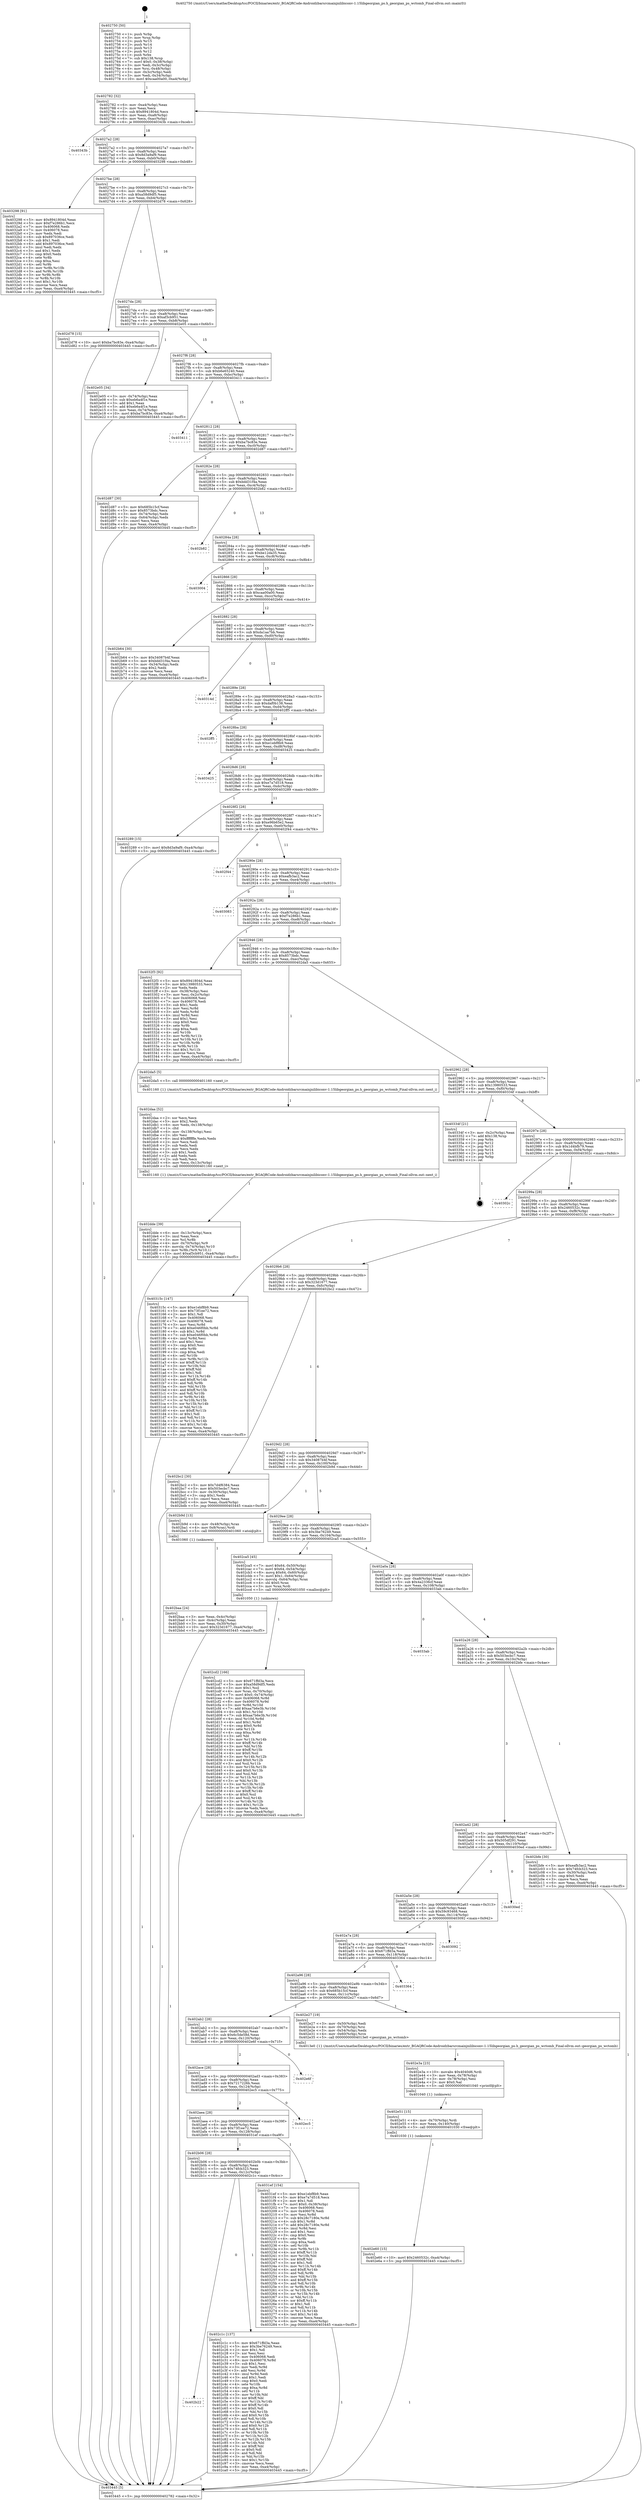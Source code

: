 digraph "0x402750" {
  label = "0x402750 (/mnt/c/Users/mathe/Desktop/tcc/POCII/binaries/extr_BGAQRCode-Androidzbarsrcmainjnilibiconv-1.15libgeorgian_ps.h_georgian_ps_wctomb_Final-ollvm.out::main(0))"
  labelloc = "t"
  node[shape=record]

  Entry [label="",width=0.3,height=0.3,shape=circle,fillcolor=black,style=filled]
  "0x402782" [label="{
     0x402782 [32]\l
     | [instrs]\l
     &nbsp;&nbsp;0x402782 \<+6\>: mov -0xa4(%rbp),%eax\l
     &nbsp;&nbsp;0x402788 \<+2\>: mov %eax,%ecx\l
     &nbsp;&nbsp;0x40278a \<+6\>: sub $0x8941804d,%ecx\l
     &nbsp;&nbsp;0x402790 \<+6\>: mov %eax,-0xa8(%rbp)\l
     &nbsp;&nbsp;0x402796 \<+6\>: mov %ecx,-0xac(%rbp)\l
     &nbsp;&nbsp;0x40279c \<+6\>: je 000000000040343b \<main+0xceb\>\l
  }"]
  "0x40343b" [label="{
     0x40343b\l
  }", style=dashed]
  "0x4027a2" [label="{
     0x4027a2 [28]\l
     | [instrs]\l
     &nbsp;&nbsp;0x4027a2 \<+5\>: jmp 00000000004027a7 \<main+0x57\>\l
     &nbsp;&nbsp;0x4027a7 \<+6\>: mov -0xa8(%rbp),%eax\l
     &nbsp;&nbsp;0x4027ad \<+5\>: sub $0x8d3a9af9,%eax\l
     &nbsp;&nbsp;0x4027b2 \<+6\>: mov %eax,-0xb0(%rbp)\l
     &nbsp;&nbsp;0x4027b8 \<+6\>: je 0000000000403298 \<main+0xb48\>\l
  }"]
  Exit [label="",width=0.3,height=0.3,shape=circle,fillcolor=black,style=filled,peripheries=2]
  "0x403298" [label="{
     0x403298 [91]\l
     | [instrs]\l
     &nbsp;&nbsp;0x403298 \<+5\>: mov $0x8941804d,%eax\l
     &nbsp;&nbsp;0x40329d \<+5\>: mov $0xf7e286b1,%ecx\l
     &nbsp;&nbsp;0x4032a2 \<+7\>: mov 0x406068,%edx\l
     &nbsp;&nbsp;0x4032a9 \<+7\>: mov 0x406078,%esi\l
     &nbsp;&nbsp;0x4032b0 \<+2\>: mov %edx,%edi\l
     &nbsp;&nbsp;0x4032b2 \<+6\>: sub $0x897036ce,%edi\l
     &nbsp;&nbsp;0x4032b8 \<+3\>: sub $0x1,%edi\l
     &nbsp;&nbsp;0x4032bb \<+6\>: add $0x897036ce,%edi\l
     &nbsp;&nbsp;0x4032c1 \<+3\>: imul %edi,%edx\l
     &nbsp;&nbsp;0x4032c4 \<+3\>: and $0x1,%edx\l
     &nbsp;&nbsp;0x4032c7 \<+3\>: cmp $0x0,%edx\l
     &nbsp;&nbsp;0x4032ca \<+4\>: sete %r8b\l
     &nbsp;&nbsp;0x4032ce \<+3\>: cmp $0xa,%esi\l
     &nbsp;&nbsp;0x4032d1 \<+4\>: setl %r9b\l
     &nbsp;&nbsp;0x4032d5 \<+3\>: mov %r8b,%r10b\l
     &nbsp;&nbsp;0x4032d8 \<+3\>: and %r9b,%r10b\l
     &nbsp;&nbsp;0x4032db \<+3\>: xor %r9b,%r8b\l
     &nbsp;&nbsp;0x4032de \<+3\>: or %r8b,%r10b\l
     &nbsp;&nbsp;0x4032e1 \<+4\>: test $0x1,%r10b\l
     &nbsp;&nbsp;0x4032e5 \<+3\>: cmovne %ecx,%eax\l
     &nbsp;&nbsp;0x4032e8 \<+6\>: mov %eax,-0xa4(%rbp)\l
     &nbsp;&nbsp;0x4032ee \<+5\>: jmp 0000000000403445 \<main+0xcf5\>\l
  }"]
  "0x4027be" [label="{
     0x4027be [28]\l
     | [instrs]\l
     &nbsp;&nbsp;0x4027be \<+5\>: jmp 00000000004027c3 \<main+0x73\>\l
     &nbsp;&nbsp;0x4027c3 \<+6\>: mov -0xa8(%rbp),%eax\l
     &nbsp;&nbsp;0x4027c9 \<+5\>: sub $0xa58d9df5,%eax\l
     &nbsp;&nbsp;0x4027ce \<+6\>: mov %eax,-0xb4(%rbp)\l
     &nbsp;&nbsp;0x4027d4 \<+6\>: je 0000000000402d78 \<main+0x628\>\l
  }"]
  "0x402e60" [label="{
     0x402e60 [15]\l
     | [instrs]\l
     &nbsp;&nbsp;0x402e60 \<+10\>: movl $0x2460532c,-0xa4(%rbp)\l
     &nbsp;&nbsp;0x402e6a \<+5\>: jmp 0000000000403445 \<main+0xcf5\>\l
  }"]
  "0x402d78" [label="{
     0x402d78 [15]\l
     | [instrs]\l
     &nbsp;&nbsp;0x402d78 \<+10\>: movl $0xba7bc83e,-0xa4(%rbp)\l
     &nbsp;&nbsp;0x402d82 \<+5\>: jmp 0000000000403445 \<main+0xcf5\>\l
  }"]
  "0x4027da" [label="{
     0x4027da [28]\l
     | [instrs]\l
     &nbsp;&nbsp;0x4027da \<+5\>: jmp 00000000004027df \<main+0x8f\>\l
     &nbsp;&nbsp;0x4027df \<+6\>: mov -0xa8(%rbp),%eax\l
     &nbsp;&nbsp;0x4027e5 \<+5\>: sub $0xaf3cb951,%eax\l
     &nbsp;&nbsp;0x4027ea \<+6\>: mov %eax,-0xb8(%rbp)\l
     &nbsp;&nbsp;0x4027f0 \<+6\>: je 0000000000402e05 \<main+0x6b5\>\l
  }"]
  "0x402e51" [label="{
     0x402e51 [15]\l
     | [instrs]\l
     &nbsp;&nbsp;0x402e51 \<+4\>: mov -0x70(%rbp),%rdi\l
     &nbsp;&nbsp;0x402e55 \<+6\>: mov %eax,-0x140(%rbp)\l
     &nbsp;&nbsp;0x402e5b \<+5\>: call 0000000000401030 \<free@plt\>\l
     | [calls]\l
     &nbsp;&nbsp;0x401030 \{1\} (unknown)\l
  }"]
  "0x402e05" [label="{
     0x402e05 [34]\l
     | [instrs]\l
     &nbsp;&nbsp;0x402e05 \<+3\>: mov -0x74(%rbp),%eax\l
     &nbsp;&nbsp;0x402e08 \<+5\>: sub $0xeb6a4f1e,%eax\l
     &nbsp;&nbsp;0x402e0d \<+3\>: add $0x1,%eax\l
     &nbsp;&nbsp;0x402e10 \<+5\>: add $0xeb6a4f1e,%eax\l
     &nbsp;&nbsp;0x402e15 \<+3\>: mov %eax,-0x74(%rbp)\l
     &nbsp;&nbsp;0x402e18 \<+10\>: movl $0xba7bc83e,-0xa4(%rbp)\l
     &nbsp;&nbsp;0x402e22 \<+5\>: jmp 0000000000403445 \<main+0xcf5\>\l
  }"]
  "0x4027f6" [label="{
     0x4027f6 [28]\l
     | [instrs]\l
     &nbsp;&nbsp;0x4027f6 \<+5\>: jmp 00000000004027fb \<main+0xab\>\l
     &nbsp;&nbsp;0x4027fb \<+6\>: mov -0xa8(%rbp),%eax\l
     &nbsp;&nbsp;0x402801 \<+5\>: sub $0xb6e65240,%eax\l
     &nbsp;&nbsp;0x402806 \<+6\>: mov %eax,-0xbc(%rbp)\l
     &nbsp;&nbsp;0x40280c \<+6\>: je 0000000000403411 \<main+0xcc1\>\l
  }"]
  "0x402e3a" [label="{
     0x402e3a [23]\l
     | [instrs]\l
     &nbsp;&nbsp;0x402e3a \<+10\>: movabs $0x4040d6,%rdi\l
     &nbsp;&nbsp;0x402e44 \<+3\>: mov %eax,-0x78(%rbp)\l
     &nbsp;&nbsp;0x402e47 \<+3\>: mov -0x78(%rbp),%esi\l
     &nbsp;&nbsp;0x402e4a \<+2\>: mov $0x0,%al\l
     &nbsp;&nbsp;0x402e4c \<+5\>: call 0000000000401040 \<printf@plt\>\l
     | [calls]\l
     &nbsp;&nbsp;0x401040 \{1\} (unknown)\l
  }"]
  "0x403411" [label="{
     0x403411\l
  }", style=dashed]
  "0x402812" [label="{
     0x402812 [28]\l
     | [instrs]\l
     &nbsp;&nbsp;0x402812 \<+5\>: jmp 0000000000402817 \<main+0xc7\>\l
     &nbsp;&nbsp;0x402817 \<+6\>: mov -0xa8(%rbp),%eax\l
     &nbsp;&nbsp;0x40281d \<+5\>: sub $0xba7bc83e,%eax\l
     &nbsp;&nbsp;0x402822 \<+6\>: mov %eax,-0xc0(%rbp)\l
     &nbsp;&nbsp;0x402828 \<+6\>: je 0000000000402d87 \<main+0x637\>\l
  }"]
  "0x402dde" [label="{
     0x402dde [39]\l
     | [instrs]\l
     &nbsp;&nbsp;0x402dde \<+6\>: mov -0x13c(%rbp),%ecx\l
     &nbsp;&nbsp;0x402de4 \<+3\>: imul %eax,%ecx\l
     &nbsp;&nbsp;0x402de7 \<+3\>: mov %cl,%r8b\l
     &nbsp;&nbsp;0x402dea \<+4\>: mov -0x70(%rbp),%r9\l
     &nbsp;&nbsp;0x402dee \<+4\>: movslq -0x74(%rbp),%r10\l
     &nbsp;&nbsp;0x402df2 \<+4\>: mov %r8b,(%r9,%r10,1)\l
     &nbsp;&nbsp;0x402df6 \<+10\>: movl $0xaf3cb951,-0xa4(%rbp)\l
     &nbsp;&nbsp;0x402e00 \<+5\>: jmp 0000000000403445 \<main+0xcf5\>\l
  }"]
  "0x402d87" [label="{
     0x402d87 [30]\l
     | [instrs]\l
     &nbsp;&nbsp;0x402d87 \<+5\>: mov $0x685b15cf,%eax\l
     &nbsp;&nbsp;0x402d8c \<+5\>: mov $0x8573bdc,%ecx\l
     &nbsp;&nbsp;0x402d91 \<+3\>: mov -0x74(%rbp),%edx\l
     &nbsp;&nbsp;0x402d94 \<+3\>: cmp -0x64(%rbp),%edx\l
     &nbsp;&nbsp;0x402d97 \<+3\>: cmovl %ecx,%eax\l
     &nbsp;&nbsp;0x402d9a \<+6\>: mov %eax,-0xa4(%rbp)\l
     &nbsp;&nbsp;0x402da0 \<+5\>: jmp 0000000000403445 \<main+0xcf5\>\l
  }"]
  "0x40282e" [label="{
     0x40282e [28]\l
     | [instrs]\l
     &nbsp;&nbsp;0x40282e \<+5\>: jmp 0000000000402833 \<main+0xe3\>\l
     &nbsp;&nbsp;0x402833 \<+6\>: mov -0xa8(%rbp),%eax\l
     &nbsp;&nbsp;0x402839 \<+5\>: sub $0xbdd31f4a,%eax\l
     &nbsp;&nbsp;0x40283e \<+6\>: mov %eax,-0xc4(%rbp)\l
     &nbsp;&nbsp;0x402844 \<+6\>: je 0000000000402b82 \<main+0x432\>\l
  }"]
  "0x402daa" [label="{
     0x402daa [52]\l
     | [instrs]\l
     &nbsp;&nbsp;0x402daa \<+2\>: xor %ecx,%ecx\l
     &nbsp;&nbsp;0x402dac \<+5\>: mov $0x2,%edx\l
     &nbsp;&nbsp;0x402db1 \<+6\>: mov %edx,-0x138(%rbp)\l
     &nbsp;&nbsp;0x402db7 \<+1\>: cltd\l
     &nbsp;&nbsp;0x402db8 \<+6\>: mov -0x138(%rbp),%esi\l
     &nbsp;&nbsp;0x402dbe \<+2\>: idiv %esi\l
     &nbsp;&nbsp;0x402dc0 \<+6\>: imul $0xfffffffe,%edx,%edx\l
     &nbsp;&nbsp;0x402dc6 \<+2\>: mov %ecx,%edi\l
     &nbsp;&nbsp;0x402dc8 \<+2\>: sub %edx,%edi\l
     &nbsp;&nbsp;0x402dca \<+2\>: mov %ecx,%edx\l
     &nbsp;&nbsp;0x402dcc \<+3\>: sub $0x1,%edx\l
     &nbsp;&nbsp;0x402dcf \<+2\>: add %edx,%edi\l
     &nbsp;&nbsp;0x402dd1 \<+2\>: sub %edi,%ecx\l
     &nbsp;&nbsp;0x402dd3 \<+6\>: mov %ecx,-0x13c(%rbp)\l
     &nbsp;&nbsp;0x402dd9 \<+5\>: call 0000000000401160 \<next_i\>\l
     | [calls]\l
     &nbsp;&nbsp;0x401160 \{1\} (/mnt/c/Users/mathe/Desktop/tcc/POCII/binaries/extr_BGAQRCode-Androidzbarsrcmainjnilibiconv-1.15libgeorgian_ps.h_georgian_ps_wctomb_Final-ollvm.out::next_i)\l
  }"]
  "0x402b82" [label="{
     0x402b82\l
  }", style=dashed]
  "0x40284a" [label="{
     0x40284a [28]\l
     | [instrs]\l
     &nbsp;&nbsp;0x40284a \<+5\>: jmp 000000000040284f \<main+0xff\>\l
     &nbsp;&nbsp;0x40284f \<+6\>: mov -0xa8(%rbp),%eax\l
     &nbsp;&nbsp;0x402855 \<+5\>: sub $0xbe12da35,%eax\l
     &nbsp;&nbsp;0x40285a \<+6\>: mov %eax,-0xc8(%rbp)\l
     &nbsp;&nbsp;0x402860 \<+6\>: je 0000000000403004 \<main+0x8b4\>\l
  }"]
  "0x402cd2" [label="{
     0x402cd2 [166]\l
     | [instrs]\l
     &nbsp;&nbsp;0x402cd2 \<+5\>: mov $0x671ffd3a,%ecx\l
     &nbsp;&nbsp;0x402cd7 \<+5\>: mov $0xa58d9df5,%edx\l
     &nbsp;&nbsp;0x402cdc \<+3\>: mov $0x1,%sil\l
     &nbsp;&nbsp;0x402cdf \<+4\>: mov %rax,-0x70(%rbp)\l
     &nbsp;&nbsp;0x402ce3 \<+7\>: movl $0x0,-0x74(%rbp)\l
     &nbsp;&nbsp;0x402cea \<+8\>: mov 0x406068,%r8d\l
     &nbsp;&nbsp;0x402cf2 \<+8\>: mov 0x406078,%r9d\l
     &nbsp;&nbsp;0x402cfa \<+3\>: mov %r8d,%r10d\l
     &nbsp;&nbsp;0x402cfd \<+7\>: add $0xaa7b6e3b,%r10d\l
     &nbsp;&nbsp;0x402d04 \<+4\>: sub $0x1,%r10d\l
     &nbsp;&nbsp;0x402d08 \<+7\>: sub $0xaa7b6e3b,%r10d\l
     &nbsp;&nbsp;0x402d0f \<+4\>: imul %r10d,%r8d\l
     &nbsp;&nbsp;0x402d13 \<+4\>: and $0x1,%r8d\l
     &nbsp;&nbsp;0x402d17 \<+4\>: cmp $0x0,%r8d\l
     &nbsp;&nbsp;0x402d1b \<+4\>: sete %r11b\l
     &nbsp;&nbsp;0x402d1f \<+4\>: cmp $0xa,%r9d\l
     &nbsp;&nbsp;0x402d23 \<+3\>: setl %bl\l
     &nbsp;&nbsp;0x402d26 \<+3\>: mov %r11b,%r14b\l
     &nbsp;&nbsp;0x402d29 \<+4\>: xor $0xff,%r14b\l
     &nbsp;&nbsp;0x402d2d \<+3\>: mov %bl,%r15b\l
     &nbsp;&nbsp;0x402d30 \<+4\>: xor $0xff,%r15b\l
     &nbsp;&nbsp;0x402d34 \<+4\>: xor $0x0,%sil\l
     &nbsp;&nbsp;0x402d38 \<+3\>: mov %r14b,%r12b\l
     &nbsp;&nbsp;0x402d3b \<+4\>: and $0x0,%r12b\l
     &nbsp;&nbsp;0x402d3f \<+3\>: and %sil,%r11b\l
     &nbsp;&nbsp;0x402d42 \<+3\>: mov %r15b,%r13b\l
     &nbsp;&nbsp;0x402d45 \<+4\>: and $0x0,%r13b\l
     &nbsp;&nbsp;0x402d49 \<+3\>: and %sil,%bl\l
     &nbsp;&nbsp;0x402d4c \<+3\>: or %r11b,%r12b\l
     &nbsp;&nbsp;0x402d4f \<+3\>: or %bl,%r13b\l
     &nbsp;&nbsp;0x402d52 \<+3\>: xor %r13b,%r12b\l
     &nbsp;&nbsp;0x402d55 \<+3\>: or %r15b,%r14b\l
     &nbsp;&nbsp;0x402d58 \<+4\>: xor $0xff,%r14b\l
     &nbsp;&nbsp;0x402d5c \<+4\>: or $0x0,%sil\l
     &nbsp;&nbsp;0x402d60 \<+3\>: and %sil,%r14b\l
     &nbsp;&nbsp;0x402d63 \<+3\>: or %r14b,%r12b\l
     &nbsp;&nbsp;0x402d66 \<+4\>: test $0x1,%r12b\l
     &nbsp;&nbsp;0x402d6a \<+3\>: cmovne %edx,%ecx\l
     &nbsp;&nbsp;0x402d6d \<+6\>: mov %ecx,-0xa4(%rbp)\l
     &nbsp;&nbsp;0x402d73 \<+5\>: jmp 0000000000403445 \<main+0xcf5\>\l
  }"]
  "0x403004" [label="{
     0x403004\l
  }", style=dashed]
  "0x402866" [label="{
     0x402866 [28]\l
     | [instrs]\l
     &nbsp;&nbsp;0x402866 \<+5\>: jmp 000000000040286b \<main+0x11b\>\l
     &nbsp;&nbsp;0x40286b \<+6\>: mov -0xa8(%rbp),%eax\l
     &nbsp;&nbsp;0x402871 \<+5\>: sub $0xcaa00a00,%eax\l
     &nbsp;&nbsp;0x402876 \<+6\>: mov %eax,-0xcc(%rbp)\l
     &nbsp;&nbsp;0x40287c \<+6\>: je 0000000000402b64 \<main+0x414\>\l
  }"]
  "0x402b22" [label="{
     0x402b22\l
  }", style=dashed]
  "0x402b64" [label="{
     0x402b64 [30]\l
     | [instrs]\l
     &nbsp;&nbsp;0x402b64 \<+5\>: mov $0x34087b4f,%eax\l
     &nbsp;&nbsp;0x402b69 \<+5\>: mov $0xbdd31f4a,%ecx\l
     &nbsp;&nbsp;0x402b6e \<+3\>: mov -0x34(%rbp),%edx\l
     &nbsp;&nbsp;0x402b71 \<+3\>: cmp $0x2,%edx\l
     &nbsp;&nbsp;0x402b74 \<+3\>: cmovne %ecx,%eax\l
     &nbsp;&nbsp;0x402b77 \<+6\>: mov %eax,-0xa4(%rbp)\l
     &nbsp;&nbsp;0x402b7d \<+5\>: jmp 0000000000403445 \<main+0xcf5\>\l
  }"]
  "0x402882" [label="{
     0x402882 [28]\l
     | [instrs]\l
     &nbsp;&nbsp;0x402882 \<+5\>: jmp 0000000000402887 \<main+0x137\>\l
     &nbsp;&nbsp;0x402887 \<+6\>: mov -0xa8(%rbp),%eax\l
     &nbsp;&nbsp;0x40288d \<+5\>: sub $0xda1aa7bb,%eax\l
     &nbsp;&nbsp;0x402892 \<+6\>: mov %eax,-0xd0(%rbp)\l
     &nbsp;&nbsp;0x402898 \<+6\>: je 000000000040314d \<main+0x9fd\>\l
  }"]
  "0x403445" [label="{
     0x403445 [5]\l
     | [instrs]\l
     &nbsp;&nbsp;0x403445 \<+5\>: jmp 0000000000402782 \<main+0x32\>\l
  }"]
  "0x402750" [label="{
     0x402750 [50]\l
     | [instrs]\l
     &nbsp;&nbsp;0x402750 \<+1\>: push %rbp\l
     &nbsp;&nbsp;0x402751 \<+3\>: mov %rsp,%rbp\l
     &nbsp;&nbsp;0x402754 \<+2\>: push %r15\l
     &nbsp;&nbsp;0x402756 \<+2\>: push %r14\l
     &nbsp;&nbsp;0x402758 \<+2\>: push %r13\l
     &nbsp;&nbsp;0x40275a \<+2\>: push %r12\l
     &nbsp;&nbsp;0x40275c \<+1\>: push %rbx\l
     &nbsp;&nbsp;0x40275d \<+7\>: sub $0x138,%rsp\l
     &nbsp;&nbsp;0x402764 \<+7\>: movl $0x0,-0x38(%rbp)\l
     &nbsp;&nbsp;0x40276b \<+3\>: mov %edi,-0x3c(%rbp)\l
     &nbsp;&nbsp;0x40276e \<+4\>: mov %rsi,-0x48(%rbp)\l
     &nbsp;&nbsp;0x402772 \<+3\>: mov -0x3c(%rbp),%edi\l
     &nbsp;&nbsp;0x402775 \<+3\>: mov %edi,-0x34(%rbp)\l
     &nbsp;&nbsp;0x402778 \<+10\>: movl $0xcaa00a00,-0xa4(%rbp)\l
  }"]
  "0x402c1c" [label="{
     0x402c1c [137]\l
     | [instrs]\l
     &nbsp;&nbsp;0x402c1c \<+5\>: mov $0x671ffd3a,%eax\l
     &nbsp;&nbsp;0x402c21 \<+5\>: mov $0x3be76249,%ecx\l
     &nbsp;&nbsp;0x402c26 \<+2\>: mov $0x1,%dl\l
     &nbsp;&nbsp;0x402c28 \<+2\>: xor %esi,%esi\l
     &nbsp;&nbsp;0x402c2a \<+7\>: mov 0x406068,%edi\l
     &nbsp;&nbsp;0x402c31 \<+8\>: mov 0x406078,%r8d\l
     &nbsp;&nbsp;0x402c39 \<+3\>: sub $0x1,%esi\l
     &nbsp;&nbsp;0x402c3c \<+3\>: mov %edi,%r9d\l
     &nbsp;&nbsp;0x402c3f \<+3\>: add %esi,%r9d\l
     &nbsp;&nbsp;0x402c42 \<+4\>: imul %r9d,%edi\l
     &nbsp;&nbsp;0x402c46 \<+3\>: and $0x1,%edi\l
     &nbsp;&nbsp;0x402c49 \<+3\>: cmp $0x0,%edi\l
     &nbsp;&nbsp;0x402c4c \<+4\>: sete %r10b\l
     &nbsp;&nbsp;0x402c50 \<+4\>: cmp $0xa,%r8d\l
     &nbsp;&nbsp;0x402c54 \<+4\>: setl %r11b\l
     &nbsp;&nbsp;0x402c58 \<+3\>: mov %r10b,%bl\l
     &nbsp;&nbsp;0x402c5b \<+3\>: xor $0xff,%bl\l
     &nbsp;&nbsp;0x402c5e \<+3\>: mov %r11b,%r14b\l
     &nbsp;&nbsp;0x402c61 \<+4\>: xor $0xff,%r14b\l
     &nbsp;&nbsp;0x402c65 \<+3\>: xor $0x0,%dl\l
     &nbsp;&nbsp;0x402c68 \<+3\>: mov %bl,%r15b\l
     &nbsp;&nbsp;0x402c6b \<+4\>: and $0x0,%r15b\l
     &nbsp;&nbsp;0x402c6f \<+3\>: and %dl,%r10b\l
     &nbsp;&nbsp;0x402c72 \<+3\>: mov %r14b,%r12b\l
     &nbsp;&nbsp;0x402c75 \<+4\>: and $0x0,%r12b\l
     &nbsp;&nbsp;0x402c79 \<+3\>: and %dl,%r11b\l
     &nbsp;&nbsp;0x402c7c \<+3\>: or %r10b,%r15b\l
     &nbsp;&nbsp;0x402c7f \<+3\>: or %r11b,%r12b\l
     &nbsp;&nbsp;0x402c82 \<+3\>: xor %r12b,%r15b\l
     &nbsp;&nbsp;0x402c85 \<+3\>: or %r14b,%bl\l
     &nbsp;&nbsp;0x402c88 \<+3\>: xor $0xff,%bl\l
     &nbsp;&nbsp;0x402c8b \<+3\>: or $0x0,%dl\l
     &nbsp;&nbsp;0x402c8e \<+2\>: and %dl,%bl\l
     &nbsp;&nbsp;0x402c90 \<+3\>: or %bl,%r15b\l
     &nbsp;&nbsp;0x402c93 \<+4\>: test $0x1,%r15b\l
     &nbsp;&nbsp;0x402c97 \<+3\>: cmovne %ecx,%eax\l
     &nbsp;&nbsp;0x402c9a \<+6\>: mov %eax,-0xa4(%rbp)\l
     &nbsp;&nbsp;0x402ca0 \<+5\>: jmp 0000000000403445 \<main+0xcf5\>\l
  }"]
  "0x40314d" [label="{
     0x40314d\l
  }", style=dashed]
  "0x40289e" [label="{
     0x40289e [28]\l
     | [instrs]\l
     &nbsp;&nbsp;0x40289e \<+5\>: jmp 00000000004028a3 \<main+0x153\>\l
     &nbsp;&nbsp;0x4028a3 \<+6\>: mov -0xa8(%rbp),%eax\l
     &nbsp;&nbsp;0x4028a9 \<+5\>: sub $0xdaf0b138,%eax\l
     &nbsp;&nbsp;0x4028ae \<+6\>: mov %eax,-0xd4(%rbp)\l
     &nbsp;&nbsp;0x4028b4 \<+6\>: je 0000000000402ff5 \<main+0x8a5\>\l
  }"]
  "0x402b06" [label="{
     0x402b06 [28]\l
     | [instrs]\l
     &nbsp;&nbsp;0x402b06 \<+5\>: jmp 0000000000402b0b \<main+0x3bb\>\l
     &nbsp;&nbsp;0x402b0b \<+6\>: mov -0xa8(%rbp),%eax\l
     &nbsp;&nbsp;0x402b11 \<+5\>: sub $0x74fcb323,%eax\l
     &nbsp;&nbsp;0x402b16 \<+6\>: mov %eax,-0x12c(%rbp)\l
     &nbsp;&nbsp;0x402b1c \<+6\>: je 0000000000402c1c \<main+0x4cc\>\l
  }"]
  "0x402ff5" [label="{
     0x402ff5\l
  }", style=dashed]
  "0x4028ba" [label="{
     0x4028ba [28]\l
     | [instrs]\l
     &nbsp;&nbsp;0x4028ba \<+5\>: jmp 00000000004028bf \<main+0x16f\>\l
     &nbsp;&nbsp;0x4028bf \<+6\>: mov -0xa8(%rbp),%eax\l
     &nbsp;&nbsp;0x4028c5 \<+5\>: sub $0xe1ebf8b9,%eax\l
     &nbsp;&nbsp;0x4028ca \<+6\>: mov %eax,-0xd8(%rbp)\l
     &nbsp;&nbsp;0x4028d0 \<+6\>: je 0000000000403425 \<main+0xcd5\>\l
  }"]
  "0x4031ef" [label="{
     0x4031ef [154]\l
     | [instrs]\l
     &nbsp;&nbsp;0x4031ef \<+5\>: mov $0xe1ebf8b9,%eax\l
     &nbsp;&nbsp;0x4031f4 \<+5\>: mov $0xe7a7d518,%ecx\l
     &nbsp;&nbsp;0x4031f9 \<+2\>: mov $0x1,%dl\l
     &nbsp;&nbsp;0x4031fb \<+7\>: movl $0x0,-0x38(%rbp)\l
     &nbsp;&nbsp;0x403202 \<+7\>: mov 0x406068,%esi\l
     &nbsp;&nbsp;0x403209 \<+7\>: mov 0x406078,%edi\l
     &nbsp;&nbsp;0x403210 \<+3\>: mov %esi,%r8d\l
     &nbsp;&nbsp;0x403213 \<+7\>: sub $0x28c7180e,%r8d\l
     &nbsp;&nbsp;0x40321a \<+4\>: sub $0x1,%r8d\l
     &nbsp;&nbsp;0x40321e \<+7\>: add $0x28c7180e,%r8d\l
     &nbsp;&nbsp;0x403225 \<+4\>: imul %r8d,%esi\l
     &nbsp;&nbsp;0x403229 \<+3\>: and $0x1,%esi\l
     &nbsp;&nbsp;0x40322c \<+3\>: cmp $0x0,%esi\l
     &nbsp;&nbsp;0x40322f \<+4\>: sete %r9b\l
     &nbsp;&nbsp;0x403233 \<+3\>: cmp $0xa,%edi\l
     &nbsp;&nbsp;0x403236 \<+4\>: setl %r10b\l
     &nbsp;&nbsp;0x40323a \<+3\>: mov %r9b,%r11b\l
     &nbsp;&nbsp;0x40323d \<+4\>: xor $0xff,%r11b\l
     &nbsp;&nbsp;0x403241 \<+3\>: mov %r10b,%bl\l
     &nbsp;&nbsp;0x403244 \<+3\>: xor $0xff,%bl\l
     &nbsp;&nbsp;0x403247 \<+3\>: xor $0x1,%dl\l
     &nbsp;&nbsp;0x40324a \<+3\>: mov %r11b,%r14b\l
     &nbsp;&nbsp;0x40324d \<+4\>: and $0xff,%r14b\l
     &nbsp;&nbsp;0x403251 \<+3\>: and %dl,%r9b\l
     &nbsp;&nbsp;0x403254 \<+3\>: mov %bl,%r15b\l
     &nbsp;&nbsp;0x403257 \<+4\>: and $0xff,%r15b\l
     &nbsp;&nbsp;0x40325b \<+3\>: and %dl,%r10b\l
     &nbsp;&nbsp;0x40325e \<+3\>: or %r9b,%r14b\l
     &nbsp;&nbsp;0x403261 \<+3\>: or %r10b,%r15b\l
     &nbsp;&nbsp;0x403264 \<+3\>: xor %r15b,%r14b\l
     &nbsp;&nbsp;0x403267 \<+3\>: or %bl,%r11b\l
     &nbsp;&nbsp;0x40326a \<+4\>: xor $0xff,%r11b\l
     &nbsp;&nbsp;0x40326e \<+3\>: or $0x1,%dl\l
     &nbsp;&nbsp;0x403271 \<+3\>: and %dl,%r11b\l
     &nbsp;&nbsp;0x403274 \<+3\>: or %r11b,%r14b\l
     &nbsp;&nbsp;0x403277 \<+4\>: test $0x1,%r14b\l
     &nbsp;&nbsp;0x40327b \<+3\>: cmovne %ecx,%eax\l
     &nbsp;&nbsp;0x40327e \<+6\>: mov %eax,-0xa4(%rbp)\l
     &nbsp;&nbsp;0x403284 \<+5\>: jmp 0000000000403445 \<main+0xcf5\>\l
  }"]
  "0x403425" [label="{
     0x403425\l
  }", style=dashed]
  "0x4028d6" [label="{
     0x4028d6 [28]\l
     | [instrs]\l
     &nbsp;&nbsp;0x4028d6 \<+5\>: jmp 00000000004028db \<main+0x18b\>\l
     &nbsp;&nbsp;0x4028db \<+6\>: mov -0xa8(%rbp),%eax\l
     &nbsp;&nbsp;0x4028e1 \<+5\>: sub $0xe7a7d518,%eax\l
     &nbsp;&nbsp;0x4028e6 \<+6\>: mov %eax,-0xdc(%rbp)\l
     &nbsp;&nbsp;0x4028ec \<+6\>: je 0000000000403289 \<main+0xb39\>\l
  }"]
  "0x402aea" [label="{
     0x402aea [28]\l
     | [instrs]\l
     &nbsp;&nbsp;0x402aea \<+5\>: jmp 0000000000402aef \<main+0x39f\>\l
     &nbsp;&nbsp;0x402aef \<+6\>: mov -0xa8(%rbp),%eax\l
     &nbsp;&nbsp;0x402af5 \<+5\>: sub $0x73f1ee72,%eax\l
     &nbsp;&nbsp;0x402afa \<+6\>: mov %eax,-0x128(%rbp)\l
     &nbsp;&nbsp;0x402b00 \<+6\>: je 00000000004031ef \<main+0xa9f\>\l
  }"]
  "0x403289" [label="{
     0x403289 [15]\l
     | [instrs]\l
     &nbsp;&nbsp;0x403289 \<+10\>: movl $0x8d3a9af9,-0xa4(%rbp)\l
     &nbsp;&nbsp;0x403293 \<+5\>: jmp 0000000000403445 \<main+0xcf5\>\l
  }"]
  "0x4028f2" [label="{
     0x4028f2 [28]\l
     | [instrs]\l
     &nbsp;&nbsp;0x4028f2 \<+5\>: jmp 00000000004028f7 \<main+0x1a7\>\l
     &nbsp;&nbsp;0x4028f7 \<+6\>: mov -0xa8(%rbp),%eax\l
     &nbsp;&nbsp;0x4028fd \<+5\>: sub $0xe96b65e2,%eax\l
     &nbsp;&nbsp;0x402902 \<+6\>: mov %eax,-0xe0(%rbp)\l
     &nbsp;&nbsp;0x402908 \<+6\>: je 0000000000402f44 \<main+0x7f4\>\l
  }"]
  "0x402ec5" [label="{
     0x402ec5\l
  }", style=dashed]
  "0x402f44" [label="{
     0x402f44\l
  }", style=dashed]
  "0x40290e" [label="{
     0x40290e [28]\l
     | [instrs]\l
     &nbsp;&nbsp;0x40290e \<+5\>: jmp 0000000000402913 \<main+0x1c3\>\l
     &nbsp;&nbsp;0x402913 \<+6\>: mov -0xa8(%rbp),%eax\l
     &nbsp;&nbsp;0x402919 \<+5\>: sub $0xeafb3ac2,%eax\l
     &nbsp;&nbsp;0x40291e \<+6\>: mov %eax,-0xe4(%rbp)\l
     &nbsp;&nbsp;0x402924 \<+6\>: je 0000000000403083 \<main+0x933\>\l
  }"]
  "0x402ace" [label="{
     0x402ace [28]\l
     | [instrs]\l
     &nbsp;&nbsp;0x402ace \<+5\>: jmp 0000000000402ad3 \<main+0x383\>\l
     &nbsp;&nbsp;0x402ad3 \<+6\>: mov -0xa8(%rbp),%eax\l
     &nbsp;&nbsp;0x402ad9 \<+5\>: sub $0x7217226b,%eax\l
     &nbsp;&nbsp;0x402ade \<+6\>: mov %eax,-0x124(%rbp)\l
     &nbsp;&nbsp;0x402ae4 \<+6\>: je 0000000000402ec5 \<main+0x775\>\l
  }"]
  "0x403083" [label="{
     0x403083\l
  }", style=dashed]
  "0x40292a" [label="{
     0x40292a [28]\l
     | [instrs]\l
     &nbsp;&nbsp;0x40292a \<+5\>: jmp 000000000040292f \<main+0x1df\>\l
     &nbsp;&nbsp;0x40292f \<+6\>: mov -0xa8(%rbp),%eax\l
     &nbsp;&nbsp;0x402935 \<+5\>: sub $0xf7e286b1,%eax\l
     &nbsp;&nbsp;0x40293a \<+6\>: mov %eax,-0xe8(%rbp)\l
     &nbsp;&nbsp;0x402940 \<+6\>: je 00000000004032f3 \<main+0xba3\>\l
  }"]
  "0x402e6f" [label="{
     0x402e6f\l
  }", style=dashed]
  "0x4032f3" [label="{
     0x4032f3 [92]\l
     | [instrs]\l
     &nbsp;&nbsp;0x4032f3 \<+5\>: mov $0x8941804d,%eax\l
     &nbsp;&nbsp;0x4032f8 \<+5\>: mov $0x13980533,%ecx\l
     &nbsp;&nbsp;0x4032fd \<+2\>: xor %edx,%edx\l
     &nbsp;&nbsp;0x4032ff \<+3\>: mov -0x38(%rbp),%esi\l
     &nbsp;&nbsp;0x403302 \<+3\>: mov %esi,-0x2c(%rbp)\l
     &nbsp;&nbsp;0x403305 \<+7\>: mov 0x406068,%esi\l
     &nbsp;&nbsp;0x40330c \<+7\>: mov 0x406078,%edi\l
     &nbsp;&nbsp;0x403313 \<+3\>: sub $0x1,%edx\l
     &nbsp;&nbsp;0x403316 \<+3\>: mov %esi,%r8d\l
     &nbsp;&nbsp;0x403319 \<+3\>: add %edx,%r8d\l
     &nbsp;&nbsp;0x40331c \<+4\>: imul %r8d,%esi\l
     &nbsp;&nbsp;0x403320 \<+3\>: and $0x1,%esi\l
     &nbsp;&nbsp;0x403323 \<+3\>: cmp $0x0,%esi\l
     &nbsp;&nbsp;0x403326 \<+4\>: sete %r9b\l
     &nbsp;&nbsp;0x40332a \<+3\>: cmp $0xa,%edi\l
     &nbsp;&nbsp;0x40332d \<+4\>: setl %r10b\l
     &nbsp;&nbsp;0x403331 \<+3\>: mov %r9b,%r11b\l
     &nbsp;&nbsp;0x403334 \<+3\>: and %r10b,%r11b\l
     &nbsp;&nbsp;0x403337 \<+3\>: xor %r10b,%r9b\l
     &nbsp;&nbsp;0x40333a \<+3\>: or %r9b,%r11b\l
     &nbsp;&nbsp;0x40333d \<+4\>: test $0x1,%r11b\l
     &nbsp;&nbsp;0x403341 \<+3\>: cmovne %ecx,%eax\l
     &nbsp;&nbsp;0x403344 \<+6\>: mov %eax,-0xa4(%rbp)\l
     &nbsp;&nbsp;0x40334a \<+5\>: jmp 0000000000403445 \<main+0xcf5\>\l
  }"]
  "0x402946" [label="{
     0x402946 [28]\l
     | [instrs]\l
     &nbsp;&nbsp;0x402946 \<+5\>: jmp 000000000040294b \<main+0x1fb\>\l
     &nbsp;&nbsp;0x40294b \<+6\>: mov -0xa8(%rbp),%eax\l
     &nbsp;&nbsp;0x402951 \<+5\>: sub $0x8573bdc,%eax\l
     &nbsp;&nbsp;0x402956 \<+6\>: mov %eax,-0xec(%rbp)\l
     &nbsp;&nbsp;0x40295c \<+6\>: je 0000000000402da5 \<main+0x655\>\l
  }"]
  "0x402ab2" [label="{
     0x402ab2 [28]\l
     | [instrs]\l
     &nbsp;&nbsp;0x402ab2 \<+5\>: jmp 0000000000402ab7 \<main+0x367\>\l
     &nbsp;&nbsp;0x402ab7 \<+6\>: mov -0xa8(%rbp),%eax\l
     &nbsp;&nbsp;0x402abd \<+5\>: sub $0x6c5de58d,%eax\l
     &nbsp;&nbsp;0x402ac2 \<+6\>: mov %eax,-0x120(%rbp)\l
     &nbsp;&nbsp;0x402ac8 \<+6\>: je 0000000000402e6f \<main+0x71f\>\l
  }"]
  "0x402da5" [label="{
     0x402da5 [5]\l
     | [instrs]\l
     &nbsp;&nbsp;0x402da5 \<+5\>: call 0000000000401160 \<next_i\>\l
     | [calls]\l
     &nbsp;&nbsp;0x401160 \{1\} (/mnt/c/Users/mathe/Desktop/tcc/POCII/binaries/extr_BGAQRCode-Androidzbarsrcmainjnilibiconv-1.15libgeorgian_ps.h_georgian_ps_wctomb_Final-ollvm.out::next_i)\l
  }"]
  "0x402962" [label="{
     0x402962 [28]\l
     | [instrs]\l
     &nbsp;&nbsp;0x402962 \<+5\>: jmp 0000000000402967 \<main+0x217\>\l
     &nbsp;&nbsp;0x402967 \<+6\>: mov -0xa8(%rbp),%eax\l
     &nbsp;&nbsp;0x40296d \<+5\>: sub $0x13980533,%eax\l
     &nbsp;&nbsp;0x402972 \<+6\>: mov %eax,-0xf0(%rbp)\l
     &nbsp;&nbsp;0x402978 \<+6\>: je 000000000040334f \<main+0xbff\>\l
  }"]
  "0x402e27" [label="{
     0x402e27 [19]\l
     | [instrs]\l
     &nbsp;&nbsp;0x402e27 \<+3\>: mov -0x50(%rbp),%edi\l
     &nbsp;&nbsp;0x402e2a \<+4\>: mov -0x70(%rbp),%rsi\l
     &nbsp;&nbsp;0x402e2e \<+3\>: mov -0x54(%rbp),%edx\l
     &nbsp;&nbsp;0x402e31 \<+4\>: mov -0x60(%rbp),%rcx\l
     &nbsp;&nbsp;0x402e35 \<+5\>: call 00000000004013e0 \<georgian_ps_wctomb\>\l
     | [calls]\l
     &nbsp;&nbsp;0x4013e0 \{1\} (/mnt/c/Users/mathe/Desktop/tcc/POCII/binaries/extr_BGAQRCode-Androidzbarsrcmainjnilibiconv-1.15libgeorgian_ps.h_georgian_ps_wctomb_Final-ollvm.out::georgian_ps_wctomb)\l
  }"]
  "0x40334f" [label="{
     0x40334f [21]\l
     | [instrs]\l
     &nbsp;&nbsp;0x40334f \<+3\>: mov -0x2c(%rbp),%eax\l
     &nbsp;&nbsp;0x403352 \<+7\>: add $0x138,%rsp\l
     &nbsp;&nbsp;0x403359 \<+1\>: pop %rbx\l
     &nbsp;&nbsp;0x40335a \<+2\>: pop %r12\l
     &nbsp;&nbsp;0x40335c \<+2\>: pop %r13\l
     &nbsp;&nbsp;0x40335e \<+2\>: pop %r14\l
     &nbsp;&nbsp;0x403360 \<+2\>: pop %r15\l
     &nbsp;&nbsp;0x403362 \<+1\>: pop %rbp\l
     &nbsp;&nbsp;0x403363 \<+1\>: ret\l
  }"]
  "0x40297e" [label="{
     0x40297e [28]\l
     | [instrs]\l
     &nbsp;&nbsp;0x40297e \<+5\>: jmp 0000000000402983 \<main+0x233\>\l
     &nbsp;&nbsp;0x402983 \<+6\>: mov -0xa8(%rbp),%eax\l
     &nbsp;&nbsp;0x402989 \<+5\>: sub $0x1d4bfb79,%eax\l
     &nbsp;&nbsp;0x40298e \<+6\>: mov %eax,-0xf4(%rbp)\l
     &nbsp;&nbsp;0x402994 \<+6\>: je 000000000040302c \<main+0x8dc\>\l
  }"]
  "0x402a96" [label="{
     0x402a96 [28]\l
     | [instrs]\l
     &nbsp;&nbsp;0x402a96 \<+5\>: jmp 0000000000402a9b \<main+0x34b\>\l
     &nbsp;&nbsp;0x402a9b \<+6\>: mov -0xa8(%rbp),%eax\l
     &nbsp;&nbsp;0x402aa1 \<+5\>: sub $0x685b15cf,%eax\l
     &nbsp;&nbsp;0x402aa6 \<+6\>: mov %eax,-0x11c(%rbp)\l
     &nbsp;&nbsp;0x402aac \<+6\>: je 0000000000402e27 \<main+0x6d7\>\l
  }"]
  "0x40302c" [label="{
     0x40302c\l
  }", style=dashed]
  "0x40299a" [label="{
     0x40299a [28]\l
     | [instrs]\l
     &nbsp;&nbsp;0x40299a \<+5\>: jmp 000000000040299f \<main+0x24f\>\l
     &nbsp;&nbsp;0x40299f \<+6\>: mov -0xa8(%rbp),%eax\l
     &nbsp;&nbsp;0x4029a5 \<+5\>: sub $0x2460532c,%eax\l
     &nbsp;&nbsp;0x4029aa \<+6\>: mov %eax,-0xf8(%rbp)\l
     &nbsp;&nbsp;0x4029b0 \<+6\>: je 000000000040315c \<main+0xa0c\>\l
  }"]
  "0x403364" [label="{
     0x403364\l
  }", style=dashed]
  "0x40315c" [label="{
     0x40315c [147]\l
     | [instrs]\l
     &nbsp;&nbsp;0x40315c \<+5\>: mov $0xe1ebf8b9,%eax\l
     &nbsp;&nbsp;0x403161 \<+5\>: mov $0x73f1ee72,%ecx\l
     &nbsp;&nbsp;0x403166 \<+2\>: mov $0x1,%dl\l
     &nbsp;&nbsp;0x403168 \<+7\>: mov 0x406068,%esi\l
     &nbsp;&nbsp;0x40316f \<+7\>: mov 0x406078,%edi\l
     &nbsp;&nbsp;0x403176 \<+3\>: mov %esi,%r8d\l
     &nbsp;&nbsp;0x403179 \<+7\>: add $0xe046f0bb,%r8d\l
     &nbsp;&nbsp;0x403180 \<+4\>: sub $0x1,%r8d\l
     &nbsp;&nbsp;0x403184 \<+7\>: sub $0xe046f0bb,%r8d\l
     &nbsp;&nbsp;0x40318b \<+4\>: imul %r8d,%esi\l
     &nbsp;&nbsp;0x40318f \<+3\>: and $0x1,%esi\l
     &nbsp;&nbsp;0x403192 \<+3\>: cmp $0x0,%esi\l
     &nbsp;&nbsp;0x403195 \<+4\>: sete %r9b\l
     &nbsp;&nbsp;0x403199 \<+3\>: cmp $0xa,%edi\l
     &nbsp;&nbsp;0x40319c \<+4\>: setl %r10b\l
     &nbsp;&nbsp;0x4031a0 \<+3\>: mov %r9b,%r11b\l
     &nbsp;&nbsp;0x4031a3 \<+4\>: xor $0xff,%r11b\l
     &nbsp;&nbsp;0x4031a7 \<+3\>: mov %r10b,%bl\l
     &nbsp;&nbsp;0x4031aa \<+3\>: xor $0xff,%bl\l
     &nbsp;&nbsp;0x4031ad \<+3\>: xor $0x1,%dl\l
     &nbsp;&nbsp;0x4031b0 \<+3\>: mov %r11b,%r14b\l
     &nbsp;&nbsp;0x4031b3 \<+4\>: and $0xff,%r14b\l
     &nbsp;&nbsp;0x4031b7 \<+3\>: and %dl,%r9b\l
     &nbsp;&nbsp;0x4031ba \<+3\>: mov %bl,%r15b\l
     &nbsp;&nbsp;0x4031bd \<+4\>: and $0xff,%r15b\l
     &nbsp;&nbsp;0x4031c1 \<+3\>: and %dl,%r10b\l
     &nbsp;&nbsp;0x4031c4 \<+3\>: or %r9b,%r14b\l
     &nbsp;&nbsp;0x4031c7 \<+3\>: or %r10b,%r15b\l
     &nbsp;&nbsp;0x4031ca \<+3\>: xor %r15b,%r14b\l
     &nbsp;&nbsp;0x4031cd \<+3\>: or %bl,%r11b\l
     &nbsp;&nbsp;0x4031d0 \<+4\>: xor $0xff,%r11b\l
     &nbsp;&nbsp;0x4031d4 \<+3\>: or $0x1,%dl\l
     &nbsp;&nbsp;0x4031d7 \<+3\>: and %dl,%r11b\l
     &nbsp;&nbsp;0x4031da \<+3\>: or %r11b,%r14b\l
     &nbsp;&nbsp;0x4031dd \<+4\>: test $0x1,%r14b\l
     &nbsp;&nbsp;0x4031e1 \<+3\>: cmovne %ecx,%eax\l
     &nbsp;&nbsp;0x4031e4 \<+6\>: mov %eax,-0xa4(%rbp)\l
     &nbsp;&nbsp;0x4031ea \<+5\>: jmp 0000000000403445 \<main+0xcf5\>\l
  }"]
  "0x4029b6" [label="{
     0x4029b6 [28]\l
     | [instrs]\l
     &nbsp;&nbsp;0x4029b6 \<+5\>: jmp 00000000004029bb \<main+0x26b\>\l
     &nbsp;&nbsp;0x4029bb \<+6\>: mov -0xa8(%rbp),%eax\l
     &nbsp;&nbsp;0x4029c1 \<+5\>: sub $0x323d1677,%eax\l
     &nbsp;&nbsp;0x4029c6 \<+6\>: mov %eax,-0xfc(%rbp)\l
     &nbsp;&nbsp;0x4029cc \<+6\>: je 0000000000402bc2 \<main+0x472\>\l
  }"]
  "0x402a7a" [label="{
     0x402a7a [28]\l
     | [instrs]\l
     &nbsp;&nbsp;0x402a7a \<+5\>: jmp 0000000000402a7f \<main+0x32f\>\l
     &nbsp;&nbsp;0x402a7f \<+6\>: mov -0xa8(%rbp),%eax\l
     &nbsp;&nbsp;0x402a85 \<+5\>: sub $0x671ffd3a,%eax\l
     &nbsp;&nbsp;0x402a8a \<+6\>: mov %eax,-0x118(%rbp)\l
     &nbsp;&nbsp;0x402a90 \<+6\>: je 0000000000403364 \<main+0xc14\>\l
  }"]
  "0x402bc2" [label="{
     0x402bc2 [30]\l
     | [instrs]\l
     &nbsp;&nbsp;0x402bc2 \<+5\>: mov $0x7d4f6384,%eax\l
     &nbsp;&nbsp;0x402bc7 \<+5\>: mov $0x503ecbc7,%ecx\l
     &nbsp;&nbsp;0x402bcc \<+3\>: mov -0x30(%rbp),%edx\l
     &nbsp;&nbsp;0x402bcf \<+3\>: cmp $0x1,%edx\l
     &nbsp;&nbsp;0x402bd2 \<+3\>: cmovl %ecx,%eax\l
     &nbsp;&nbsp;0x402bd5 \<+6\>: mov %eax,-0xa4(%rbp)\l
     &nbsp;&nbsp;0x402bdb \<+5\>: jmp 0000000000403445 \<main+0xcf5\>\l
  }"]
  "0x4029d2" [label="{
     0x4029d2 [28]\l
     | [instrs]\l
     &nbsp;&nbsp;0x4029d2 \<+5\>: jmp 00000000004029d7 \<main+0x287\>\l
     &nbsp;&nbsp;0x4029d7 \<+6\>: mov -0xa8(%rbp),%eax\l
     &nbsp;&nbsp;0x4029dd \<+5\>: sub $0x34087b4f,%eax\l
     &nbsp;&nbsp;0x4029e2 \<+6\>: mov %eax,-0x100(%rbp)\l
     &nbsp;&nbsp;0x4029e8 \<+6\>: je 0000000000402b9d \<main+0x44d\>\l
  }"]
  "0x403092" [label="{
     0x403092\l
  }", style=dashed]
  "0x402b9d" [label="{
     0x402b9d [13]\l
     | [instrs]\l
     &nbsp;&nbsp;0x402b9d \<+4\>: mov -0x48(%rbp),%rax\l
     &nbsp;&nbsp;0x402ba1 \<+4\>: mov 0x8(%rax),%rdi\l
     &nbsp;&nbsp;0x402ba5 \<+5\>: call 0000000000401060 \<atoi@plt\>\l
     | [calls]\l
     &nbsp;&nbsp;0x401060 \{1\} (unknown)\l
  }"]
  "0x4029ee" [label="{
     0x4029ee [28]\l
     | [instrs]\l
     &nbsp;&nbsp;0x4029ee \<+5\>: jmp 00000000004029f3 \<main+0x2a3\>\l
     &nbsp;&nbsp;0x4029f3 \<+6\>: mov -0xa8(%rbp),%eax\l
     &nbsp;&nbsp;0x4029f9 \<+5\>: sub $0x3be76249,%eax\l
     &nbsp;&nbsp;0x4029fe \<+6\>: mov %eax,-0x104(%rbp)\l
     &nbsp;&nbsp;0x402a04 \<+6\>: je 0000000000402ca5 \<main+0x555\>\l
  }"]
  "0x402baa" [label="{
     0x402baa [24]\l
     | [instrs]\l
     &nbsp;&nbsp;0x402baa \<+3\>: mov %eax,-0x4c(%rbp)\l
     &nbsp;&nbsp;0x402bad \<+3\>: mov -0x4c(%rbp),%eax\l
     &nbsp;&nbsp;0x402bb0 \<+3\>: mov %eax,-0x30(%rbp)\l
     &nbsp;&nbsp;0x402bb3 \<+10\>: movl $0x323d1677,-0xa4(%rbp)\l
     &nbsp;&nbsp;0x402bbd \<+5\>: jmp 0000000000403445 \<main+0xcf5\>\l
  }"]
  "0x402a5e" [label="{
     0x402a5e [28]\l
     | [instrs]\l
     &nbsp;&nbsp;0x402a5e \<+5\>: jmp 0000000000402a63 \<main+0x313\>\l
     &nbsp;&nbsp;0x402a63 \<+6\>: mov -0xa8(%rbp),%eax\l
     &nbsp;&nbsp;0x402a69 \<+5\>: sub $0x59c93468,%eax\l
     &nbsp;&nbsp;0x402a6e \<+6\>: mov %eax,-0x114(%rbp)\l
     &nbsp;&nbsp;0x402a74 \<+6\>: je 0000000000403092 \<main+0x942\>\l
  }"]
  "0x402ca5" [label="{
     0x402ca5 [45]\l
     | [instrs]\l
     &nbsp;&nbsp;0x402ca5 \<+7\>: movl $0x64,-0x50(%rbp)\l
     &nbsp;&nbsp;0x402cac \<+7\>: movl $0x64,-0x54(%rbp)\l
     &nbsp;&nbsp;0x402cb3 \<+8\>: movq $0x64,-0x60(%rbp)\l
     &nbsp;&nbsp;0x402cbb \<+7\>: movl $0x1,-0x64(%rbp)\l
     &nbsp;&nbsp;0x402cc2 \<+4\>: movslq -0x64(%rbp),%rax\l
     &nbsp;&nbsp;0x402cc6 \<+4\>: shl $0x0,%rax\l
     &nbsp;&nbsp;0x402cca \<+3\>: mov %rax,%rdi\l
     &nbsp;&nbsp;0x402ccd \<+5\>: call 0000000000401050 \<malloc@plt\>\l
     | [calls]\l
     &nbsp;&nbsp;0x401050 \{1\} (unknown)\l
  }"]
  "0x402a0a" [label="{
     0x402a0a [28]\l
     | [instrs]\l
     &nbsp;&nbsp;0x402a0a \<+5\>: jmp 0000000000402a0f \<main+0x2bf\>\l
     &nbsp;&nbsp;0x402a0f \<+6\>: mov -0xa8(%rbp),%eax\l
     &nbsp;&nbsp;0x402a15 \<+5\>: sub $0x4a2336cf,%eax\l
     &nbsp;&nbsp;0x402a1a \<+6\>: mov %eax,-0x108(%rbp)\l
     &nbsp;&nbsp;0x402a20 \<+6\>: je 00000000004033ab \<main+0xc5b\>\l
  }"]
  "0x4030ed" [label="{
     0x4030ed\l
  }", style=dashed]
  "0x4033ab" [label="{
     0x4033ab\l
  }", style=dashed]
  "0x402a26" [label="{
     0x402a26 [28]\l
     | [instrs]\l
     &nbsp;&nbsp;0x402a26 \<+5\>: jmp 0000000000402a2b \<main+0x2db\>\l
     &nbsp;&nbsp;0x402a2b \<+6\>: mov -0xa8(%rbp),%eax\l
     &nbsp;&nbsp;0x402a31 \<+5\>: sub $0x503ecbc7,%eax\l
     &nbsp;&nbsp;0x402a36 \<+6\>: mov %eax,-0x10c(%rbp)\l
     &nbsp;&nbsp;0x402a3c \<+6\>: je 0000000000402bfe \<main+0x4ae\>\l
  }"]
  "0x402a42" [label="{
     0x402a42 [28]\l
     | [instrs]\l
     &nbsp;&nbsp;0x402a42 \<+5\>: jmp 0000000000402a47 \<main+0x2f7\>\l
     &nbsp;&nbsp;0x402a47 \<+6\>: mov -0xa8(%rbp),%eax\l
     &nbsp;&nbsp;0x402a4d \<+5\>: sub $0x505df291,%eax\l
     &nbsp;&nbsp;0x402a52 \<+6\>: mov %eax,-0x110(%rbp)\l
     &nbsp;&nbsp;0x402a58 \<+6\>: je 00000000004030ed \<main+0x99d\>\l
  }"]
  "0x402bfe" [label="{
     0x402bfe [30]\l
     | [instrs]\l
     &nbsp;&nbsp;0x402bfe \<+5\>: mov $0xeafb3ac2,%eax\l
     &nbsp;&nbsp;0x402c03 \<+5\>: mov $0x74fcb323,%ecx\l
     &nbsp;&nbsp;0x402c08 \<+3\>: mov -0x30(%rbp),%edx\l
     &nbsp;&nbsp;0x402c0b \<+3\>: cmp $0x0,%edx\l
     &nbsp;&nbsp;0x402c0e \<+3\>: cmove %ecx,%eax\l
     &nbsp;&nbsp;0x402c11 \<+6\>: mov %eax,-0xa4(%rbp)\l
     &nbsp;&nbsp;0x402c17 \<+5\>: jmp 0000000000403445 \<main+0xcf5\>\l
  }"]
  Entry -> "0x402750" [label=" 1"]
  "0x402782" -> "0x40343b" [label=" 0"]
  "0x402782" -> "0x4027a2" [label=" 18"]
  "0x40334f" -> Exit [label=" 1"]
  "0x4027a2" -> "0x403298" [label=" 1"]
  "0x4027a2" -> "0x4027be" [label=" 17"]
  "0x4032f3" -> "0x403445" [label=" 1"]
  "0x4027be" -> "0x402d78" [label=" 1"]
  "0x4027be" -> "0x4027da" [label=" 16"]
  "0x403298" -> "0x403445" [label=" 1"]
  "0x4027da" -> "0x402e05" [label=" 1"]
  "0x4027da" -> "0x4027f6" [label=" 15"]
  "0x403289" -> "0x403445" [label=" 1"]
  "0x4027f6" -> "0x403411" [label=" 0"]
  "0x4027f6" -> "0x402812" [label=" 15"]
  "0x4031ef" -> "0x403445" [label=" 1"]
  "0x402812" -> "0x402d87" [label=" 2"]
  "0x402812" -> "0x40282e" [label=" 13"]
  "0x40315c" -> "0x403445" [label=" 1"]
  "0x40282e" -> "0x402b82" [label=" 0"]
  "0x40282e" -> "0x40284a" [label=" 13"]
  "0x402e60" -> "0x403445" [label=" 1"]
  "0x40284a" -> "0x403004" [label=" 0"]
  "0x40284a" -> "0x402866" [label=" 13"]
  "0x402e51" -> "0x402e60" [label=" 1"]
  "0x402866" -> "0x402b64" [label=" 1"]
  "0x402866" -> "0x402882" [label=" 12"]
  "0x402b64" -> "0x403445" [label=" 1"]
  "0x402750" -> "0x402782" [label=" 1"]
  "0x403445" -> "0x402782" [label=" 17"]
  "0x402e3a" -> "0x402e51" [label=" 1"]
  "0x402882" -> "0x40314d" [label=" 0"]
  "0x402882" -> "0x40289e" [label=" 12"]
  "0x402e27" -> "0x402e3a" [label=" 1"]
  "0x40289e" -> "0x402ff5" [label=" 0"]
  "0x40289e" -> "0x4028ba" [label=" 12"]
  "0x402dde" -> "0x403445" [label=" 1"]
  "0x4028ba" -> "0x403425" [label=" 0"]
  "0x4028ba" -> "0x4028d6" [label=" 12"]
  "0x402daa" -> "0x402dde" [label=" 1"]
  "0x4028d6" -> "0x403289" [label=" 1"]
  "0x4028d6" -> "0x4028f2" [label=" 11"]
  "0x402d87" -> "0x403445" [label=" 2"]
  "0x4028f2" -> "0x402f44" [label=" 0"]
  "0x4028f2" -> "0x40290e" [label=" 11"]
  "0x402d78" -> "0x403445" [label=" 1"]
  "0x40290e" -> "0x403083" [label=" 0"]
  "0x40290e" -> "0x40292a" [label=" 11"]
  "0x402ca5" -> "0x402cd2" [label=" 1"]
  "0x40292a" -> "0x4032f3" [label=" 1"]
  "0x40292a" -> "0x402946" [label=" 10"]
  "0x402c1c" -> "0x403445" [label=" 1"]
  "0x402946" -> "0x402da5" [label=" 1"]
  "0x402946" -> "0x402962" [label=" 9"]
  "0x402b06" -> "0x402c1c" [label=" 1"]
  "0x402962" -> "0x40334f" [label=" 1"]
  "0x402962" -> "0x40297e" [label=" 8"]
  "0x402e05" -> "0x403445" [label=" 1"]
  "0x40297e" -> "0x40302c" [label=" 0"]
  "0x40297e" -> "0x40299a" [label=" 8"]
  "0x402aea" -> "0x4031ef" [label=" 1"]
  "0x40299a" -> "0x40315c" [label=" 1"]
  "0x40299a" -> "0x4029b6" [label=" 7"]
  "0x402da5" -> "0x402daa" [label=" 1"]
  "0x4029b6" -> "0x402bc2" [label=" 1"]
  "0x4029b6" -> "0x4029d2" [label=" 6"]
  "0x402ace" -> "0x402ec5" [label=" 0"]
  "0x4029d2" -> "0x402b9d" [label=" 1"]
  "0x4029d2" -> "0x4029ee" [label=" 5"]
  "0x402b9d" -> "0x402baa" [label=" 1"]
  "0x402baa" -> "0x403445" [label=" 1"]
  "0x402bc2" -> "0x403445" [label=" 1"]
  "0x402cd2" -> "0x403445" [label=" 1"]
  "0x4029ee" -> "0x402ca5" [label=" 1"]
  "0x4029ee" -> "0x402a0a" [label=" 4"]
  "0x402ab2" -> "0x402e6f" [label=" 0"]
  "0x402a0a" -> "0x4033ab" [label=" 0"]
  "0x402a0a" -> "0x402a26" [label=" 4"]
  "0x402b06" -> "0x402b22" [label=" 0"]
  "0x402a26" -> "0x402bfe" [label=" 1"]
  "0x402a26" -> "0x402a42" [label=" 3"]
  "0x402bfe" -> "0x403445" [label=" 1"]
  "0x402a96" -> "0x402ab2" [label=" 2"]
  "0x402a42" -> "0x4030ed" [label=" 0"]
  "0x402a42" -> "0x402a5e" [label=" 3"]
  "0x402ab2" -> "0x402ace" [label=" 2"]
  "0x402a5e" -> "0x403092" [label=" 0"]
  "0x402a5e" -> "0x402a7a" [label=" 3"]
  "0x402ace" -> "0x402aea" [label=" 2"]
  "0x402a7a" -> "0x403364" [label=" 0"]
  "0x402a7a" -> "0x402a96" [label=" 3"]
  "0x402aea" -> "0x402b06" [label=" 1"]
  "0x402a96" -> "0x402e27" [label=" 1"]
}
